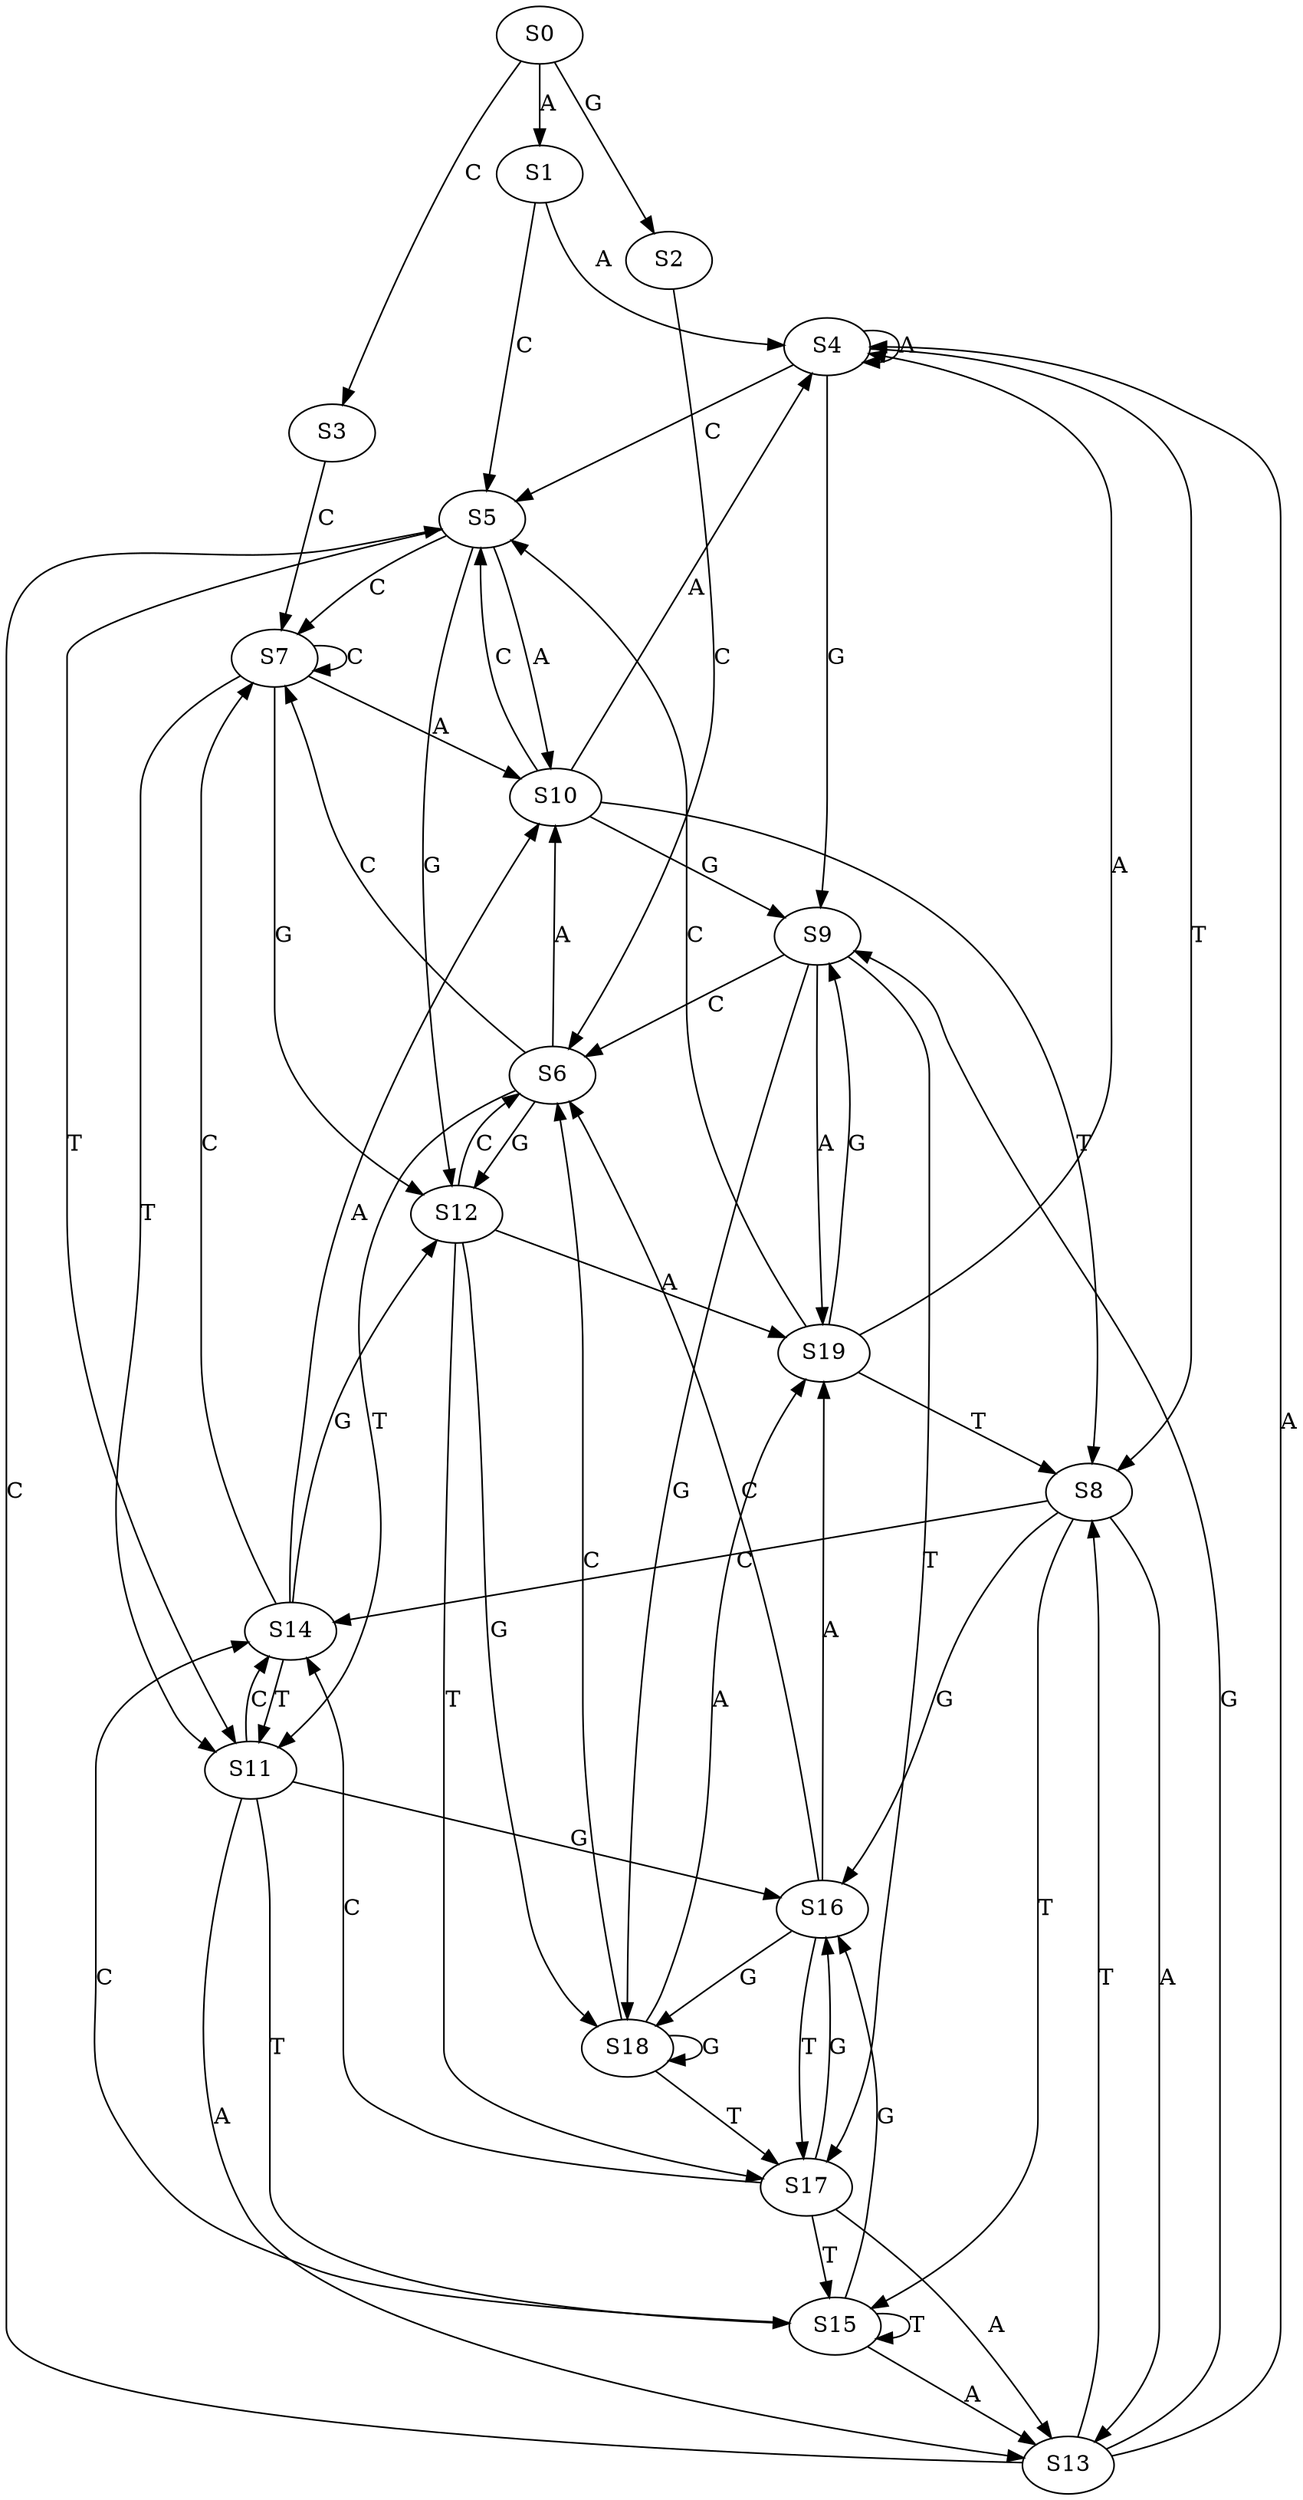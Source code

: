 strict digraph  {
	S0 -> S1 [ label = A ];
	S0 -> S2 [ label = G ];
	S0 -> S3 [ label = C ];
	S1 -> S4 [ label = A ];
	S1 -> S5 [ label = C ];
	S2 -> S6 [ label = C ];
	S3 -> S7 [ label = C ];
	S4 -> S8 [ label = T ];
	S4 -> S5 [ label = C ];
	S4 -> S9 [ label = G ];
	S4 -> S4 [ label = A ];
	S5 -> S10 [ label = A ];
	S5 -> S11 [ label = T ];
	S5 -> S7 [ label = C ];
	S5 -> S12 [ label = G ];
	S6 -> S7 [ label = C ];
	S6 -> S11 [ label = T ];
	S6 -> S12 [ label = G ];
	S6 -> S10 [ label = A ];
	S7 -> S12 [ label = G ];
	S7 -> S7 [ label = C ];
	S7 -> S10 [ label = A ];
	S7 -> S11 [ label = T ];
	S8 -> S13 [ label = A ];
	S8 -> S14 [ label = C ];
	S8 -> S15 [ label = T ];
	S8 -> S16 [ label = G ];
	S9 -> S17 [ label = T ];
	S9 -> S18 [ label = G ];
	S9 -> S19 [ label = A ];
	S9 -> S6 [ label = C ];
	S10 -> S9 [ label = G ];
	S10 -> S8 [ label = T ];
	S10 -> S5 [ label = C ];
	S10 -> S4 [ label = A ];
	S11 -> S16 [ label = G ];
	S11 -> S14 [ label = C ];
	S11 -> S13 [ label = A ];
	S11 -> S15 [ label = T ];
	S12 -> S18 [ label = G ];
	S12 -> S17 [ label = T ];
	S12 -> S19 [ label = A ];
	S12 -> S6 [ label = C ];
	S13 -> S9 [ label = G ];
	S13 -> S8 [ label = T ];
	S13 -> S4 [ label = A ];
	S13 -> S5 [ label = C ];
	S14 -> S11 [ label = T ];
	S14 -> S12 [ label = G ];
	S14 -> S7 [ label = C ];
	S14 -> S10 [ label = A ];
	S15 -> S14 [ label = C ];
	S15 -> S16 [ label = G ];
	S15 -> S15 [ label = T ];
	S15 -> S13 [ label = A ];
	S16 -> S19 [ label = A ];
	S16 -> S17 [ label = T ];
	S16 -> S6 [ label = C ];
	S16 -> S18 [ label = G ];
	S17 -> S13 [ label = A ];
	S17 -> S14 [ label = C ];
	S17 -> S16 [ label = G ];
	S17 -> S15 [ label = T ];
	S18 -> S19 [ label = A ];
	S18 -> S17 [ label = T ];
	S18 -> S18 [ label = G ];
	S18 -> S6 [ label = C ];
	S19 -> S9 [ label = G ];
	S19 -> S4 [ label = A ];
	S19 -> S5 [ label = C ];
	S19 -> S8 [ label = T ];
}
